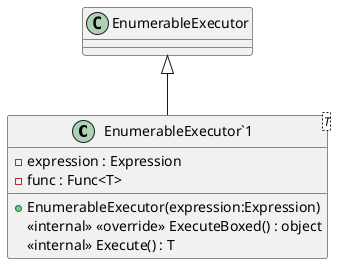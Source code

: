 @startuml
class "EnumerableExecutor`1"<T> {
    - expression : Expression
    - func : Func<T>
    + EnumerableExecutor(expression:Expression)
    <<internal>> <<override>> ExecuteBoxed() : object
    <<internal>> Execute() : T
}
EnumerableExecutor <|-- "EnumerableExecutor`1"
@enduml
